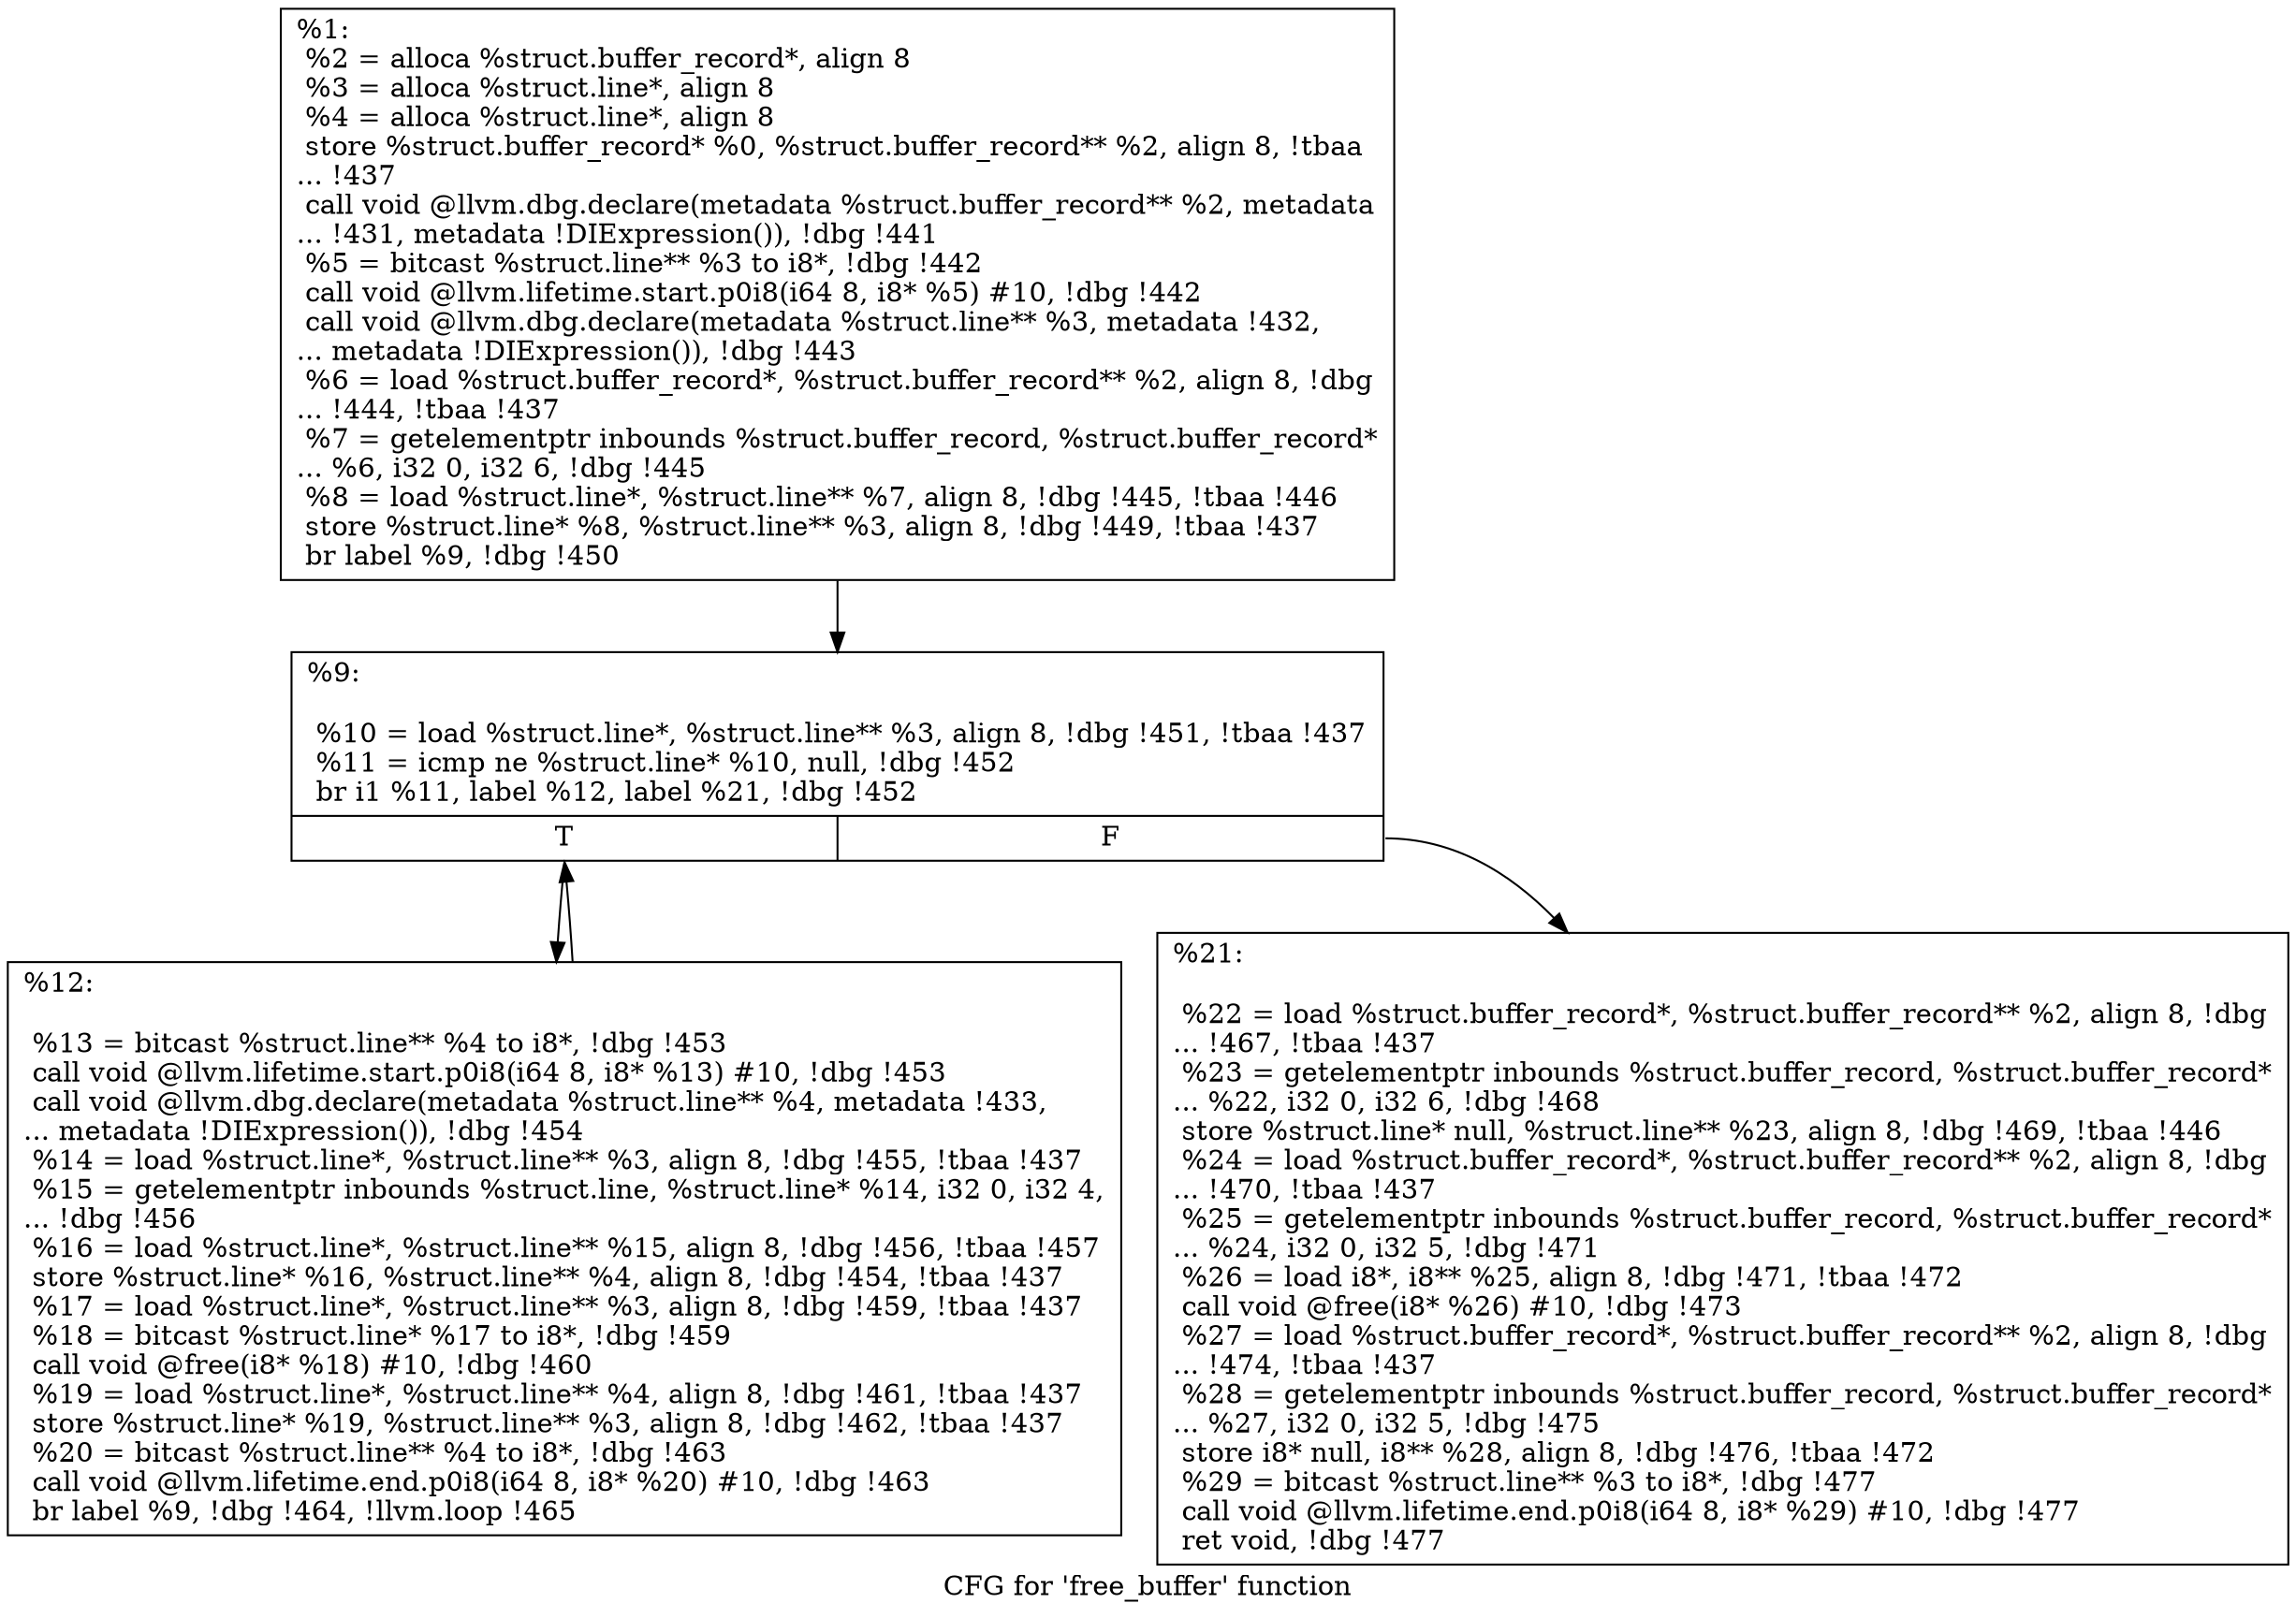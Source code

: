digraph "CFG for 'free_buffer' function" {
	label="CFG for 'free_buffer' function";

	Node0x23e0760 [shape=record,label="{%1:\l  %2 = alloca %struct.buffer_record*, align 8\l  %3 = alloca %struct.line*, align 8\l  %4 = alloca %struct.line*, align 8\l  store %struct.buffer_record* %0, %struct.buffer_record** %2, align 8, !tbaa\l... !437\l  call void @llvm.dbg.declare(metadata %struct.buffer_record** %2, metadata\l... !431, metadata !DIExpression()), !dbg !441\l  %5 = bitcast %struct.line** %3 to i8*, !dbg !442\l  call void @llvm.lifetime.start.p0i8(i64 8, i8* %5) #10, !dbg !442\l  call void @llvm.dbg.declare(metadata %struct.line** %3, metadata !432,\l... metadata !DIExpression()), !dbg !443\l  %6 = load %struct.buffer_record*, %struct.buffer_record** %2, align 8, !dbg\l... !444, !tbaa !437\l  %7 = getelementptr inbounds %struct.buffer_record, %struct.buffer_record*\l... %6, i32 0, i32 6, !dbg !445\l  %8 = load %struct.line*, %struct.line** %7, align 8, !dbg !445, !tbaa !446\l  store %struct.line* %8, %struct.line** %3, align 8, !dbg !449, !tbaa !437\l  br label %9, !dbg !450\l}"];
	Node0x23e0760 -> Node0x23e5e40;
	Node0x23e5e40 [shape=record,label="{%9:\l\l  %10 = load %struct.line*, %struct.line** %3, align 8, !dbg !451, !tbaa !437\l  %11 = icmp ne %struct.line* %10, null, !dbg !452\l  br i1 %11, label %12, label %21, !dbg !452\l|{<s0>T|<s1>F}}"];
	Node0x23e5e40:s0 -> Node0x23e5e90;
	Node0x23e5e40:s1 -> Node0x23e5ee0;
	Node0x23e5e90 [shape=record,label="{%12:\l\l  %13 = bitcast %struct.line** %4 to i8*, !dbg !453\l  call void @llvm.lifetime.start.p0i8(i64 8, i8* %13) #10, !dbg !453\l  call void @llvm.dbg.declare(metadata %struct.line** %4, metadata !433,\l... metadata !DIExpression()), !dbg !454\l  %14 = load %struct.line*, %struct.line** %3, align 8, !dbg !455, !tbaa !437\l  %15 = getelementptr inbounds %struct.line, %struct.line* %14, i32 0, i32 4,\l... !dbg !456\l  %16 = load %struct.line*, %struct.line** %15, align 8, !dbg !456, !tbaa !457\l  store %struct.line* %16, %struct.line** %4, align 8, !dbg !454, !tbaa !437\l  %17 = load %struct.line*, %struct.line** %3, align 8, !dbg !459, !tbaa !437\l  %18 = bitcast %struct.line* %17 to i8*, !dbg !459\l  call void @free(i8* %18) #10, !dbg !460\l  %19 = load %struct.line*, %struct.line** %4, align 8, !dbg !461, !tbaa !437\l  store %struct.line* %19, %struct.line** %3, align 8, !dbg !462, !tbaa !437\l  %20 = bitcast %struct.line** %4 to i8*, !dbg !463\l  call void @llvm.lifetime.end.p0i8(i64 8, i8* %20) #10, !dbg !463\l  br label %9, !dbg !464, !llvm.loop !465\l}"];
	Node0x23e5e90 -> Node0x23e5e40;
	Node0x23e5ee0 [shape=record,label="{%21:\l\l  %22 = load %struct.buffer_record*, %struct.buffer_record** %2, align 8, !dbg\l... !467, !tbaa !437\l  %23 = getelementptr inbounds %struct.buffer_record, %struct.buffer_record*\l... %22, i32 0, i32 6, !dbg !468\l  store %struct.line* null, %struct.line** %23, align 8, !dbg !469, !tbaa !446\l  %24 = load %struct.buffer_record*, %struct.buffer_record** %2, align 8, !dbg\l... !470, !tbaa !437\l  %25 = getelementptr inbounds %struct.buffer_record, %struct.buffer_record*\l... %24, i32 0, i32 5, !dbg !471\l  %26 = load i8*, i8** %25, align 8, !dbg !471, !tbaa !472\l  call void @free(i8* %26) #10, !dbg !473\l  %27 = load %struct.buffer_record*, %struct.buffer_record** %2, align 8, !dbg\l... !474, !tbaa !437\l  %28 = getelementptr inbounds %struct.buffer_record, %struct.buffer_record*\l... %27, i32 0, i32 5, !dbg !475\l  store i8* null, i8** %28, align 8, !dbg !476, !tbaa !472\l  %29 = bitcast %struct.line** %3 to i8*, !dbg !477\l  call void @llvm.lifetime.end.p0i8(i64 8, i8* %29) #10, !dbg !477\l  ret void, !dbg !477\l}"];
}
